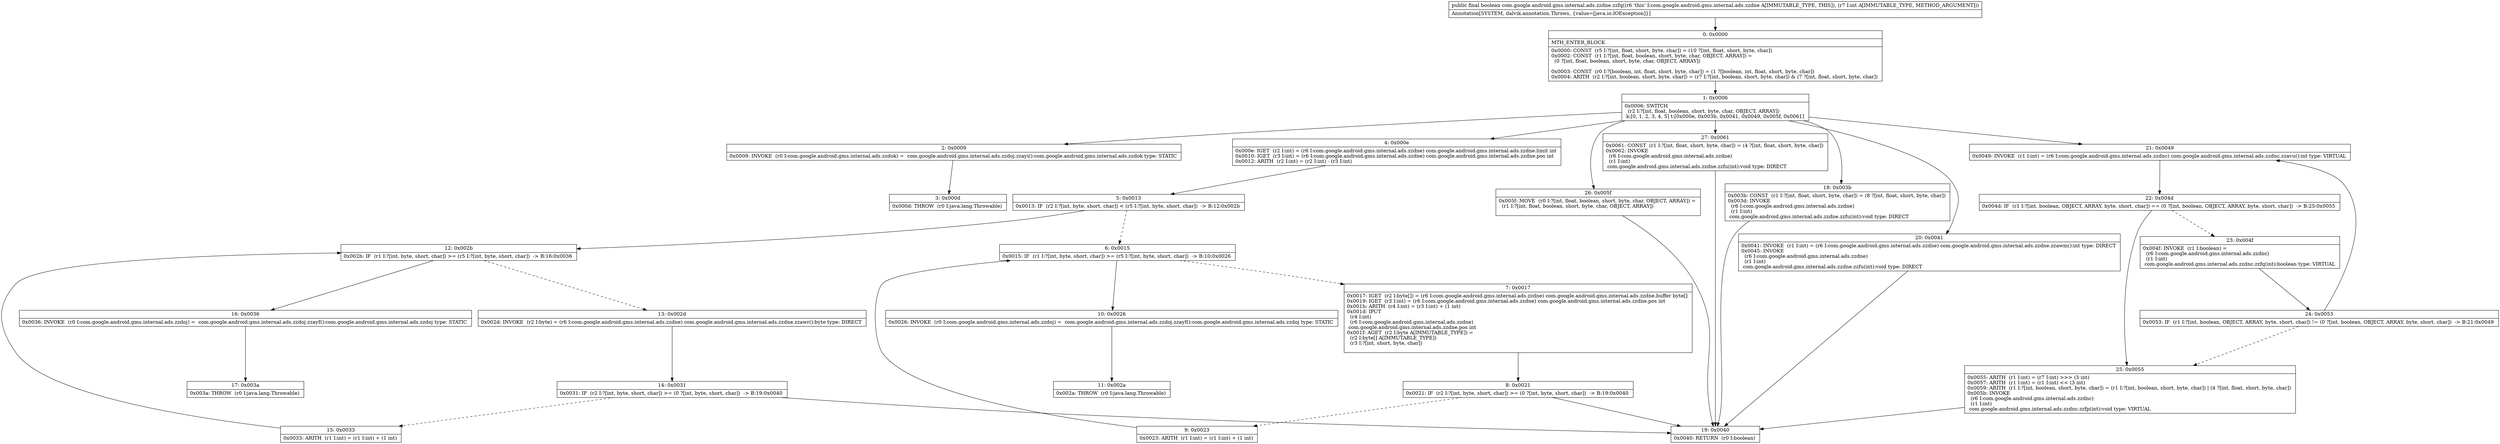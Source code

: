 digraph "CFG forcom.google.android.gms.internal.ads.zzdne.zzfq(I)Z" {
Node_0 [shape=record,label="{0\:\ 0x0000|MTH_ENTER_BLOCK\l|0x0000: CONST  (r5 I:?[int, float, short, byte, char]) = (10 ?[int, float, short, byte, char]) \l0x0002: CONST  (r1 I:?[int, float, boolean, short, byte, char, OBJECT, ARRAY]) = \l  (0 ?[int, float, boolean, short, byte, char, OBJECT, ARRAY])\l \l0x0003: CONST  (r0 I:?[boolean, int, float, short, byte, char]) = (1 ?[boolean, int, float, short, byte, char]) \l0x0004: ARITH  (r2 I:?[int, boolean, short, byte, char]) = (r7 I:?[int, boolean, short, byte, char]) & (7 ?[int, float, short, byte, char]) \l}"];
Node_1 [shape=record,label="{1\:\ 0x0006|0x0006: SWITCH  \l  (r2 I:?[int, float, boolean, short, byte, char, OBJECT, ARRAY])\l k:[0, 1, 2, 3, 4, 5] t:[0x000e, 0x003b, 0x0041, 0x0049, 0x005f, 0x0061] \l}"];
Node_2 [shape=record,label="{2\:\ 0x0009|0x0009: INVOKE  (r0 I:com.google.android.gms.internal.ads.zzdok) =  com.google.android.gms.internal.ads.zzdoj.zzayi():com.google.android.gms.internal.ads.zzdok type: STATIC \l}"];
Node_3 [shape=record,label="{3\:\ 0x000d|0x000d: THROW  (r0 I:java.lang.Throwable) \l}"];
Node_4 [shape=record,label="{4\:\ 0x000e|0x000e: IGET  (r2 I:int) = (r6 I:com.google.android.gms.internal.ads.zzdne) com.google.android.gms.internal.ads.zzdne.limit int \l0x0010: IGET  (r3 I:int) = (r6 I:com.google.android.gms.internal.ads.zzdne) com.google.android.gms.internal.ads.zzdne.pos int \l0x0012: ARITH  (r2 I:int) = (r2 I:int) \- (r3 I:int) \l}"];
Node_5 [shape=record,label="{5\:\ 0x0013|0x0013: IF  (r2 I:?[int, byte, short, char]) \< (r5 I:?[int, byte, short, char])  \-\> B:12:0x002b \l}"];
Node_6 [shape=record,label="{6\:\ 0x0015|0x0015: IF  (r1 I:?[int, byte, short, char]) \>= (r5 I:?[int, byte, short, char])  \-\> B:10:0x0026 \l}"];
Node_7 [shape=record,label="{7\:\ 0x0017|0x0017: IGET  (r2 I:byte[]) = (r6 I:com.google.android.gms.internal.ads.zzdne) com.google.android.gms.internal.ads.zzdne.buffer byte[] \l0x0019: IGET  (r3 I:int) = (r6 I:com.google.android.gms.internal.ads.zzdne) com.google.android.gms.internal.ads.zzdne.pos int \l0x001b: ARITH  (r4 I:int) = (r3 I:int) + (1 int) \l0x001d: IPUT  \l  (r4 I:int)\l  (r6 I:com.google.android.gms.internal.ads.zzdne)\l com.google.android.gms.internal.ads.zzdne.pos int \l0x001f: AGET  (r2 I:byte A[IMMUTABLE_TYPE]) = \l  (r2 I:byte[] A[IMMUTABLE_TYPE])\l  (r3 I:?[int, short, byte, char])\l \l}"];
Node_8 [shape=record,label="{8\:\ 0x0021|0x0021: IF  (r2 I:?[int, byte, short, char]) \>= (0 ?[int, byte, short, char])  \-\> B:19:0x0040 \l}"];
Node_9 [shape=record,label="{9\:\ 0x0023|0x0023: ARITH  (r1 I:int) = (r1 I:int) + (1 int) \l}"];
Node_10 [shape=record,label="{10\:\ 0x0026|0x0026: INVOKE  (r0 I:com.google.android.gms.internal.ads.zzdoj) =  com.google.android.gms.internal.ads.zzdoj.zzayf():com.google.android.gms.internal.ads.zzdoj type: STATIC \l}"];
Node_11 [shape=record,label="{11\:\ 0x002a|0x002a: THROW  (r0 I:java.lang.Throwable) \l}"];
Node_12 [shape=record,label="{12\:\ 0x002b|0x002b: IF  (r1 I:?[int, byte, short, char]) \>= (r5 I:?[int, byte, short, char])  \-\> B:16:0x0036 \l}"];
Node_13 [shape=record,label="{13\:\ 0x002d|0x002d: INVOKE  (r2 I:byte) = (r6 I:com.google.android.gms.internal.ads.zzdne) com.google.android.gms.internal.ads.zzdne.zzawr():byte type: DIRECT \l}"];
Node_14 [shape=record,label="{14\:\ 0x0031|0x0031: IF  (r2 I:?[int, byte, short, char]) \>= (0 ?[int, byte, short, char])  \-\> B:19:0x0040 \l}"];
Node_15 [shape=record,label="{15\:\ 0x0033|0x0033: ARITH  (r1 I:int) = (r1 I:int) + (1 int) \l}"];
Node_16 [shape=record,label="{16\:\ 0x0036|0x0036: INVOKE  (r0 I:com.google.android.gms.internal.ads.zzdoj) =  com.google.android.gms.internal.ads.zzdoj.zzayf():com.google.android.gms.internal.ads.zzdoj type: STATIC \l}"];
Node_17 [shape=record,label="{17\:\ 0x003a|0x003a: THROW  (r0 I:java.lang.Throwable) \l}"];
Node_18 [shape=record,label="{18\:\ 0x003b|0x003b: CONST  (r1 I:?[int, float, short, byte, char]) = (8 ?[int, float, short, byte, char]) \l0x003d: INVOKE  \l  (r6 I:com.google.android.gms.internal.ads.zzdne)\l  (r1 I:int)\l com.google.android.gms.internal.ads.zzdne.zzfu(int):void type: DIRECT \l}"];
Node_19 [shape=record,label="{19\:\ 0x0040|0x0040: RETURN  (r0 I:boolean) \l}"];
Node_20 [shape=record,label="{20\:\ 0x0041|0x0041: INVOKE  (r1 I:int) = (r6 I:com.google.android.gms.internal.ads.zzdne) com.google.android.gms.internal.ads.zzdne.zzawm():int type: DIRECT \l0x0045: INVOKE  \l  (r6 I:com.google.android.gms.internal.ads.zzdne)\l  (r1 I:int)\l com.google.android.gms.internal.ads.zzdne.zzfu(int):void type: DIRECT \l}"];
Node_21 [shape=record,label="{21\:\ 0x0049|0x0049: INVOKE  (r1 I:int) = (r6 I:com.google.android.gms.internal.ads.zzdnc) com.google.android.gms.internal.ads.zzdnc.zzavu():int type: VIRTUAL \l}"];
Node_22 [shape=record,label="{22\:\ 0x004d|0x004d: IF  (r1 I:?[int, boolean, OBJECT, ARRAY, byte, short, char]) == (0 ?[int, boolean, OBJECT, ARRAY, byte, short, char])  \-\> B:25:0x0055 \l}"];
Node_23 [shape=record,label="{23\:\ 0x004f|0x004f: INVOKE  (r1 I:boolean) = \l  (r6 I:com.google.android.gms.internal.ads.zzdnc)\l  (r1 I:int)\l com.google.android.gms.internal.ads.zzdnc.zzfq(int):boolean type: VIRTUAL \l}"];
Node_24 [shape=record,label="{24\:\ 0x0053|0x0053: IF  (r1 I:?[int, boolean, OBJECT, ARRAY, byte, short, char]) != (0 ?[int, boolean, OBJECT, ARRAY, byte, short, char])  \-\> B:21:0x0049 \l}"];
Node_25 [shape=record,label="{25\:\ 0x0055|0x0055: ARITH  (r1 I:int) = (r7 I:int) \>\>\> (3 int) \l0x0057: ARITH  (r1 I:int) = (r1 I:int) \<\< (3 int) \l0x0059: ARITH  (r1 I:?[int, boolean, short, byte, char]) = (r1 I:?[int, boolean, short, byte, char]) \| (4 ?[int, float, short, byte, char]) \l0x005b: INVOKE  \l  (r6 I:com.google.android.gms.internal.ads.zzdnc)\l  (r1 I:int)\l com.google.android.gms.internal.ads.zzdnc.zzfp(int):void type: VIRTUAL \l}"];
Node_26 [shape=record,label="{26\:\ 0x005f|0x005f: MOVE  (r0 I:?[int, float, boolean, short, byte, char, OBJECT, ARRAY]) = \l  (r1 I:?[int, float, boolean, short, byte, char, OBJECT, ARRAY])\l \l}"];
Node_27 [shape=record,label="{27\:\ 0x0061|0x0061: CONST  (r1 I:?[int, float, short, byte, char]) = (4 ?[int, float, short, byte, char]) \l0x0062: INVOKE  \l  (r6 I:com.google.android.gms.internal.ads.zzdne)\l  (r1 I:int)\l com.google.android.gms.internal.ads.zzdne.zzfu(int):void type: DIRECT \l}"];
MethodNode[shape=record,label="{public final boolean com.google.android.gms.internal.ads.zzdne.zzfq((r6 'this' I:com.google.android.gms.internal.ads.zzdne A[IMMUTABLE_TYPE, THIS]), (r7 I:int A[IMMUTABLE_TYPE, METHOD_ARGUMENT]))  | Annotation[SYSTEM, dalvik.annotation.Throws, \{value=[java.io.IOException]\}]\l}"];
MethodNode -> Node_0;
Node_0 -> Node_1;
Node_1 -> Node_2;
Node_1 -> Node_4;
Node_1 -> Node_18;
Node_1 -> Node_20;
Node_1 -> Node_21;
Node_1 -> Node_26;
Node_1 -> Node_27;
Node_2 -> Node_3;
Node_4 -> Node_5;
Node_5 -> Node_6[style=dashed];
Node_5 -> Node_12;
Node_6 -> Node_7[style=dashed];
Node_6 -> Node_10;
Node_7 -> Node_8;
Node_8 -> Node_9[style=dashed];
Node_8 -> Node_19;
Node_9 -> Node_6;
Node_10 -> Node_11;
Node_12 -> Node_13[style=dashed];
Node_12 -> Node_16;
Node_13 -> Node_14;
Node_14 -> Node_15[style=dashed];
Node_14 -> Node_19;
Node_15 -> Node_12;
Node_16 -> Node_17;
Node_18 -> Node_19;
Node_20 -> Node_19;
Node_21 -> Node_22;
Node_22 -> Node_23[style=dashed];
Node_22 -> Node_25;
Node_23 -> Node_24;
Node_24 -> Node_21;
Node_24 -> Node_25[style=dashed];
Node_25 -> Node_19;
Node_26 -> Node_19;
Node_27 -> Node_19;
}

